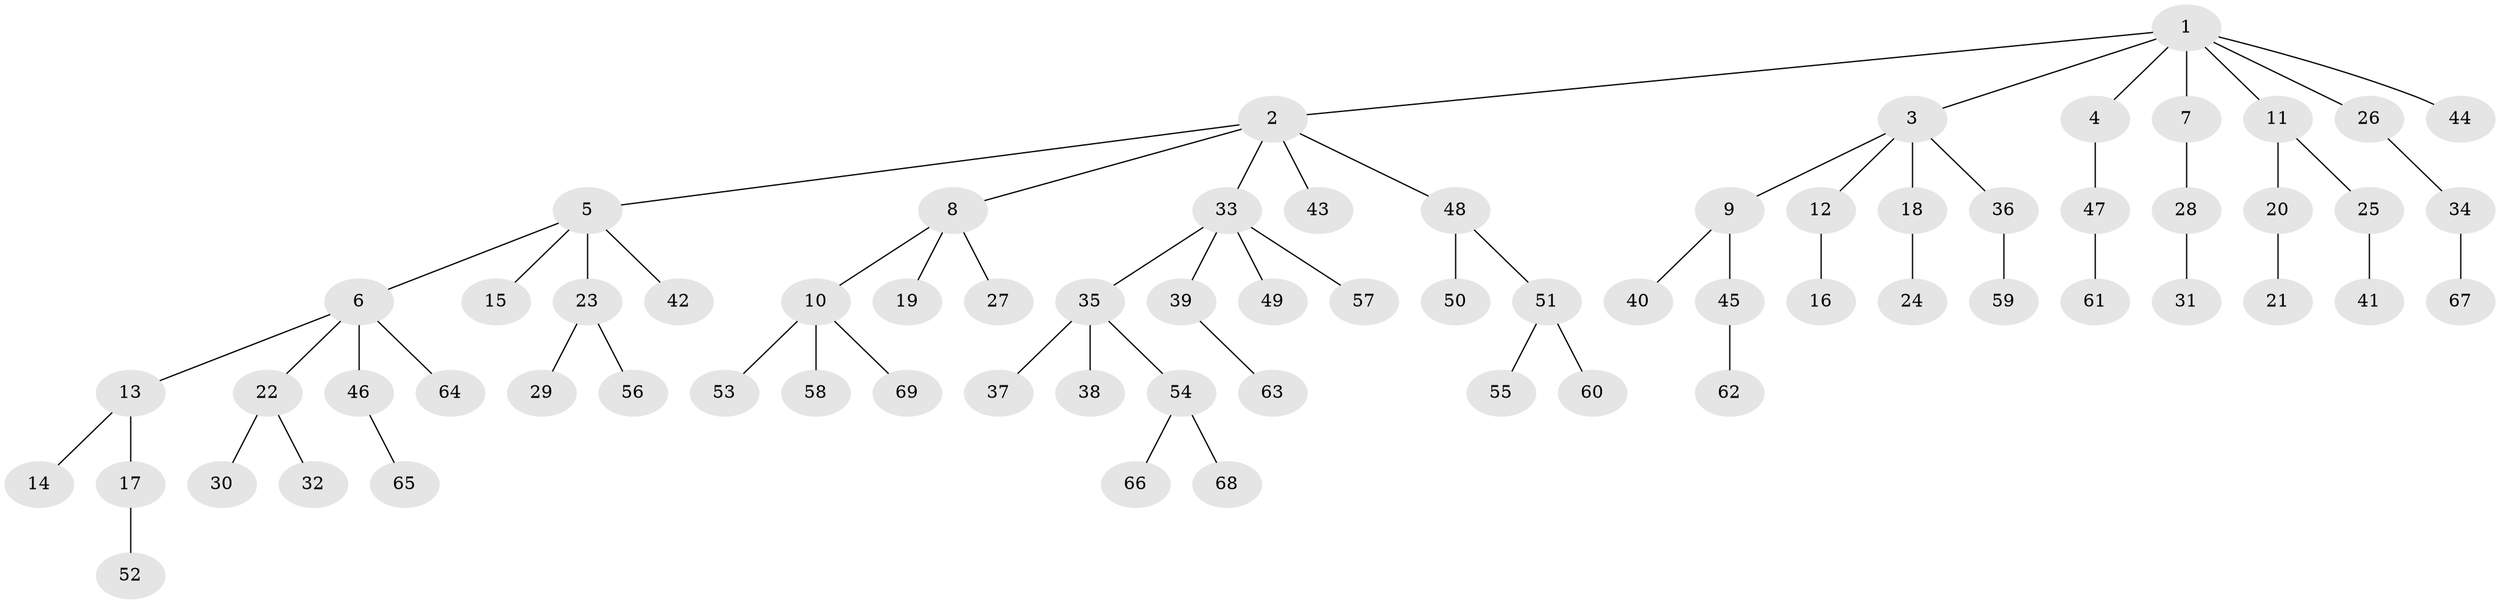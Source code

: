 // coarse degree distribution, {7: 0.044444444444444446, 5: 0.022222222222222223, 2: 0.15555555555555556, 4: 0.06666666666666667, 6: 0.022222222222222223, 3: 0.06666666666666667, 1: 0.6222222222222222}
// Generated by graph-tools (version 1.1) at 2025/52/02/27/25 19:52:10]
// undirected, 69 vertices, 68 edges
graph export_dot {
graph [start="1"]
  node [color=gray90,style=filled];
  1;
  2;
  3;
  4;
  5;
  6;
  7;
  8;
  9;
  10;
  11;
  12;
  13;
  14;
  15;
  16;
  17;
  18;
  19;
  20;
  21;
  22;
  23;
  24;
  25;
  26;
  27;
  28;
  29;
  30;
  31;
  32;
  33;
  34;
  35;
  36;
  37;
  38;
  39;
  40;
  41;
  42;
  43;
  44;
  45;
  46;
  47;
  48;
  49;
  50;
  51;
  52;
  53;
  54;
  55;
  56;
  57;
  58;
  59;
  60;
  61;
  62;
  63;
  64;
  65;
  66;
  67;
  68;
  69;
  1 -- 2;
  1 -- 3;
  1 -- 4;
  1 -- 7;
  1 -- 11;
  1 -- 26;
  1 -- 44;
  2 -- 5;
  2 -- 8;
  2 -- 33;
  2 -- 43;
  2 -- 48;
  3 -- 9;
  3 -- 12;
  3 -- 18;
  3 -- 36;
  4 -- 47;
  5 -- 6;
  5 -- 15;
  5 -- 23;
  5 -- 42;
  6 -- 13;
  6 -- 22;
  6 -- 46;
  6 -- 64;
  7 -- 28;
  8 -- 10;
  8 -- 19;
  8 -- 27;
  9 -- 40;
  9 -- 45;
  10 -- 53;
  10 -- 58;
  10 -- 69;
  11 -- 20;
  11 -- 25;
  12 -- 16;
  13 -- 14;
  13 -- 17;
  17 -- 52;
  18 -- 24;
  20 -- 21;
  22 -- 30;
  22 -- 32;
  23 -- 29;
  23 -- 56;
  25 -- 41;
  26 -- 34;
  28 -- 31;
  33 -- 35;
  33 -- 39;
  33 -- 49;
  33 -- 57;
  34 -- 67;
  35 -- 37;
  35 -- 38;
  35 -- 54;
  36 -- 59;
  39 -- 63;
  45 -- 62;
  46 -- 65;
  47 -- 61;
  48 -- 50;
  48 -- 51;
  51 -- 55;
  51 -- 60;
  54 -- 66;
  54 -- 68;
}

